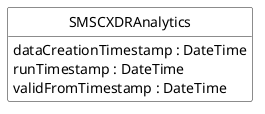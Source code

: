 @startuml
hide circle
hide methods
hide stereotype
show <<Enumeration>> stereotype
skinparam class {
   BackgroundColor<<Enumeration>> #E6F5F7
   BackgroundColor<<Ref>> #FFFFE0
   BackgroundColor<<Pivot>> #FFFFFFF
   BackgroundColor<<SimpleType>> #E2F0DA
   BackgroundColor #FCF2E3
}

class SMSCXDRAnalytics <<Pivot>> {
    dataCreationTimestamp : DateTime
    runTimestamp : DateTime
    validFromTimestamp : DateTime
}


@enduml